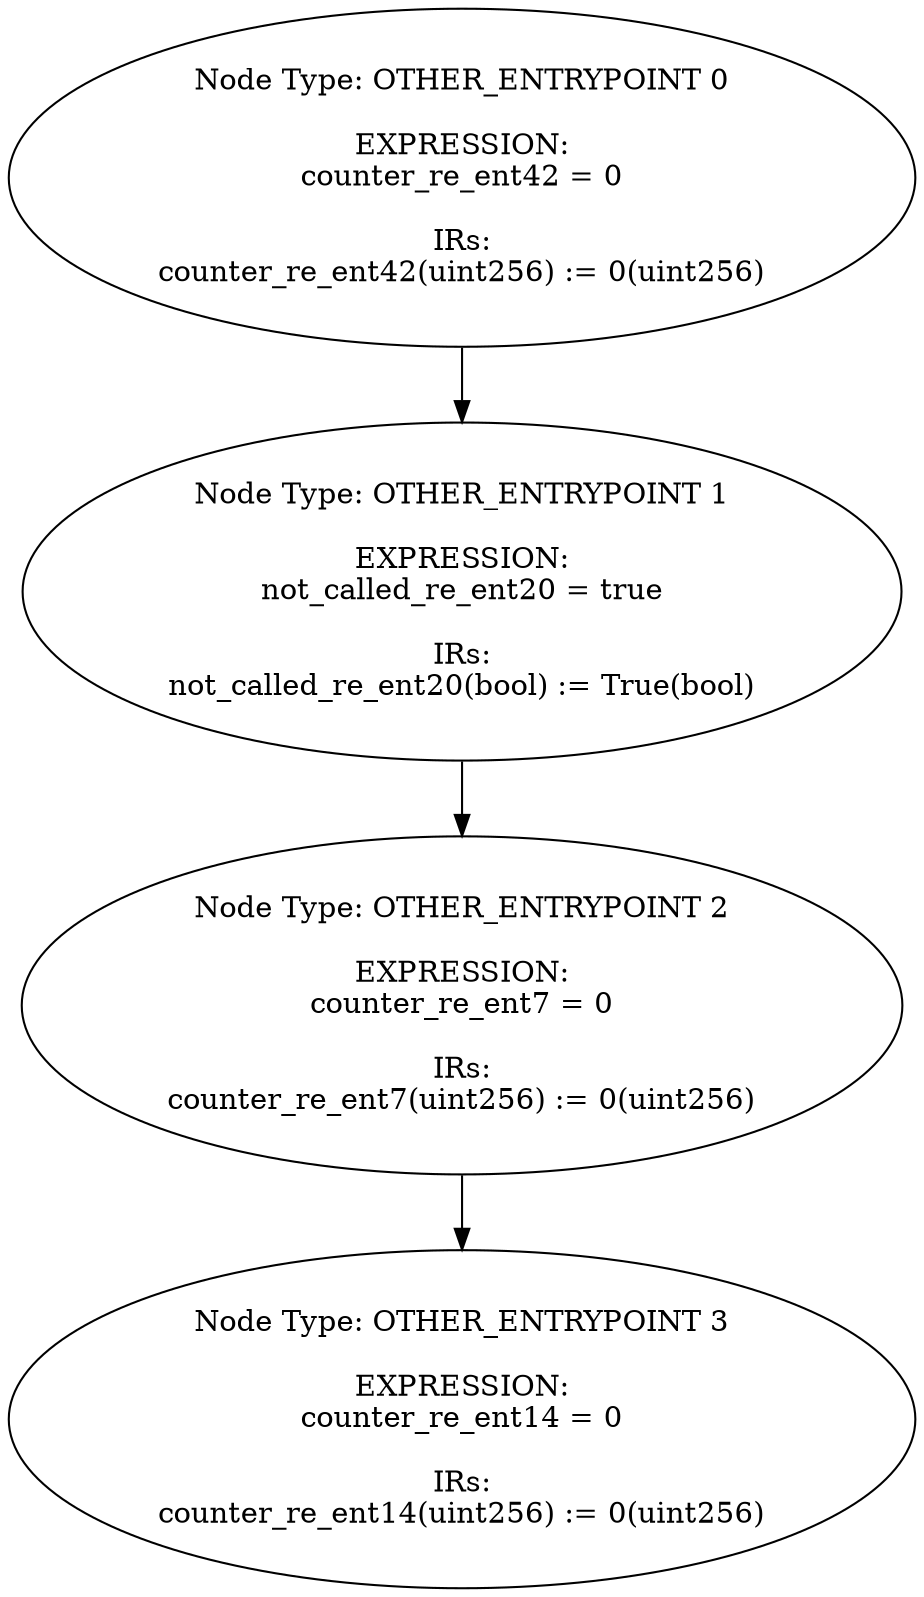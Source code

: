 digraph{
0[label="Node Type: OTHER_ENTRYPOINT 0

EXPRESSION:
counter_re_ent42 = 0

IRs:
counter_re_ent42(uint256) := 0(uint256)"];
0->1;
1[label="Node Type: OTHER_ENTRYPOINT 1

EXPRESSION:
not_called_re_ent20 = true

IRs:
not_called_re_ent20(bool) := True(bool)"];
1->2;
2[label="Node Type: OTHER_ENTRYPOINT 2

EXPRESSION:
counter_re_ent7 = 0

IRs:
counter_re_ent7(uint256) := 0(uint256)"];
2->3;
3[label="Node Type: OTHER_ENTRYPOINT 3

EXPRESSION:
counter_re_ent14 = 0

IRs:
counter_re_ent14(uint256) := 0(uint256)"];
}
